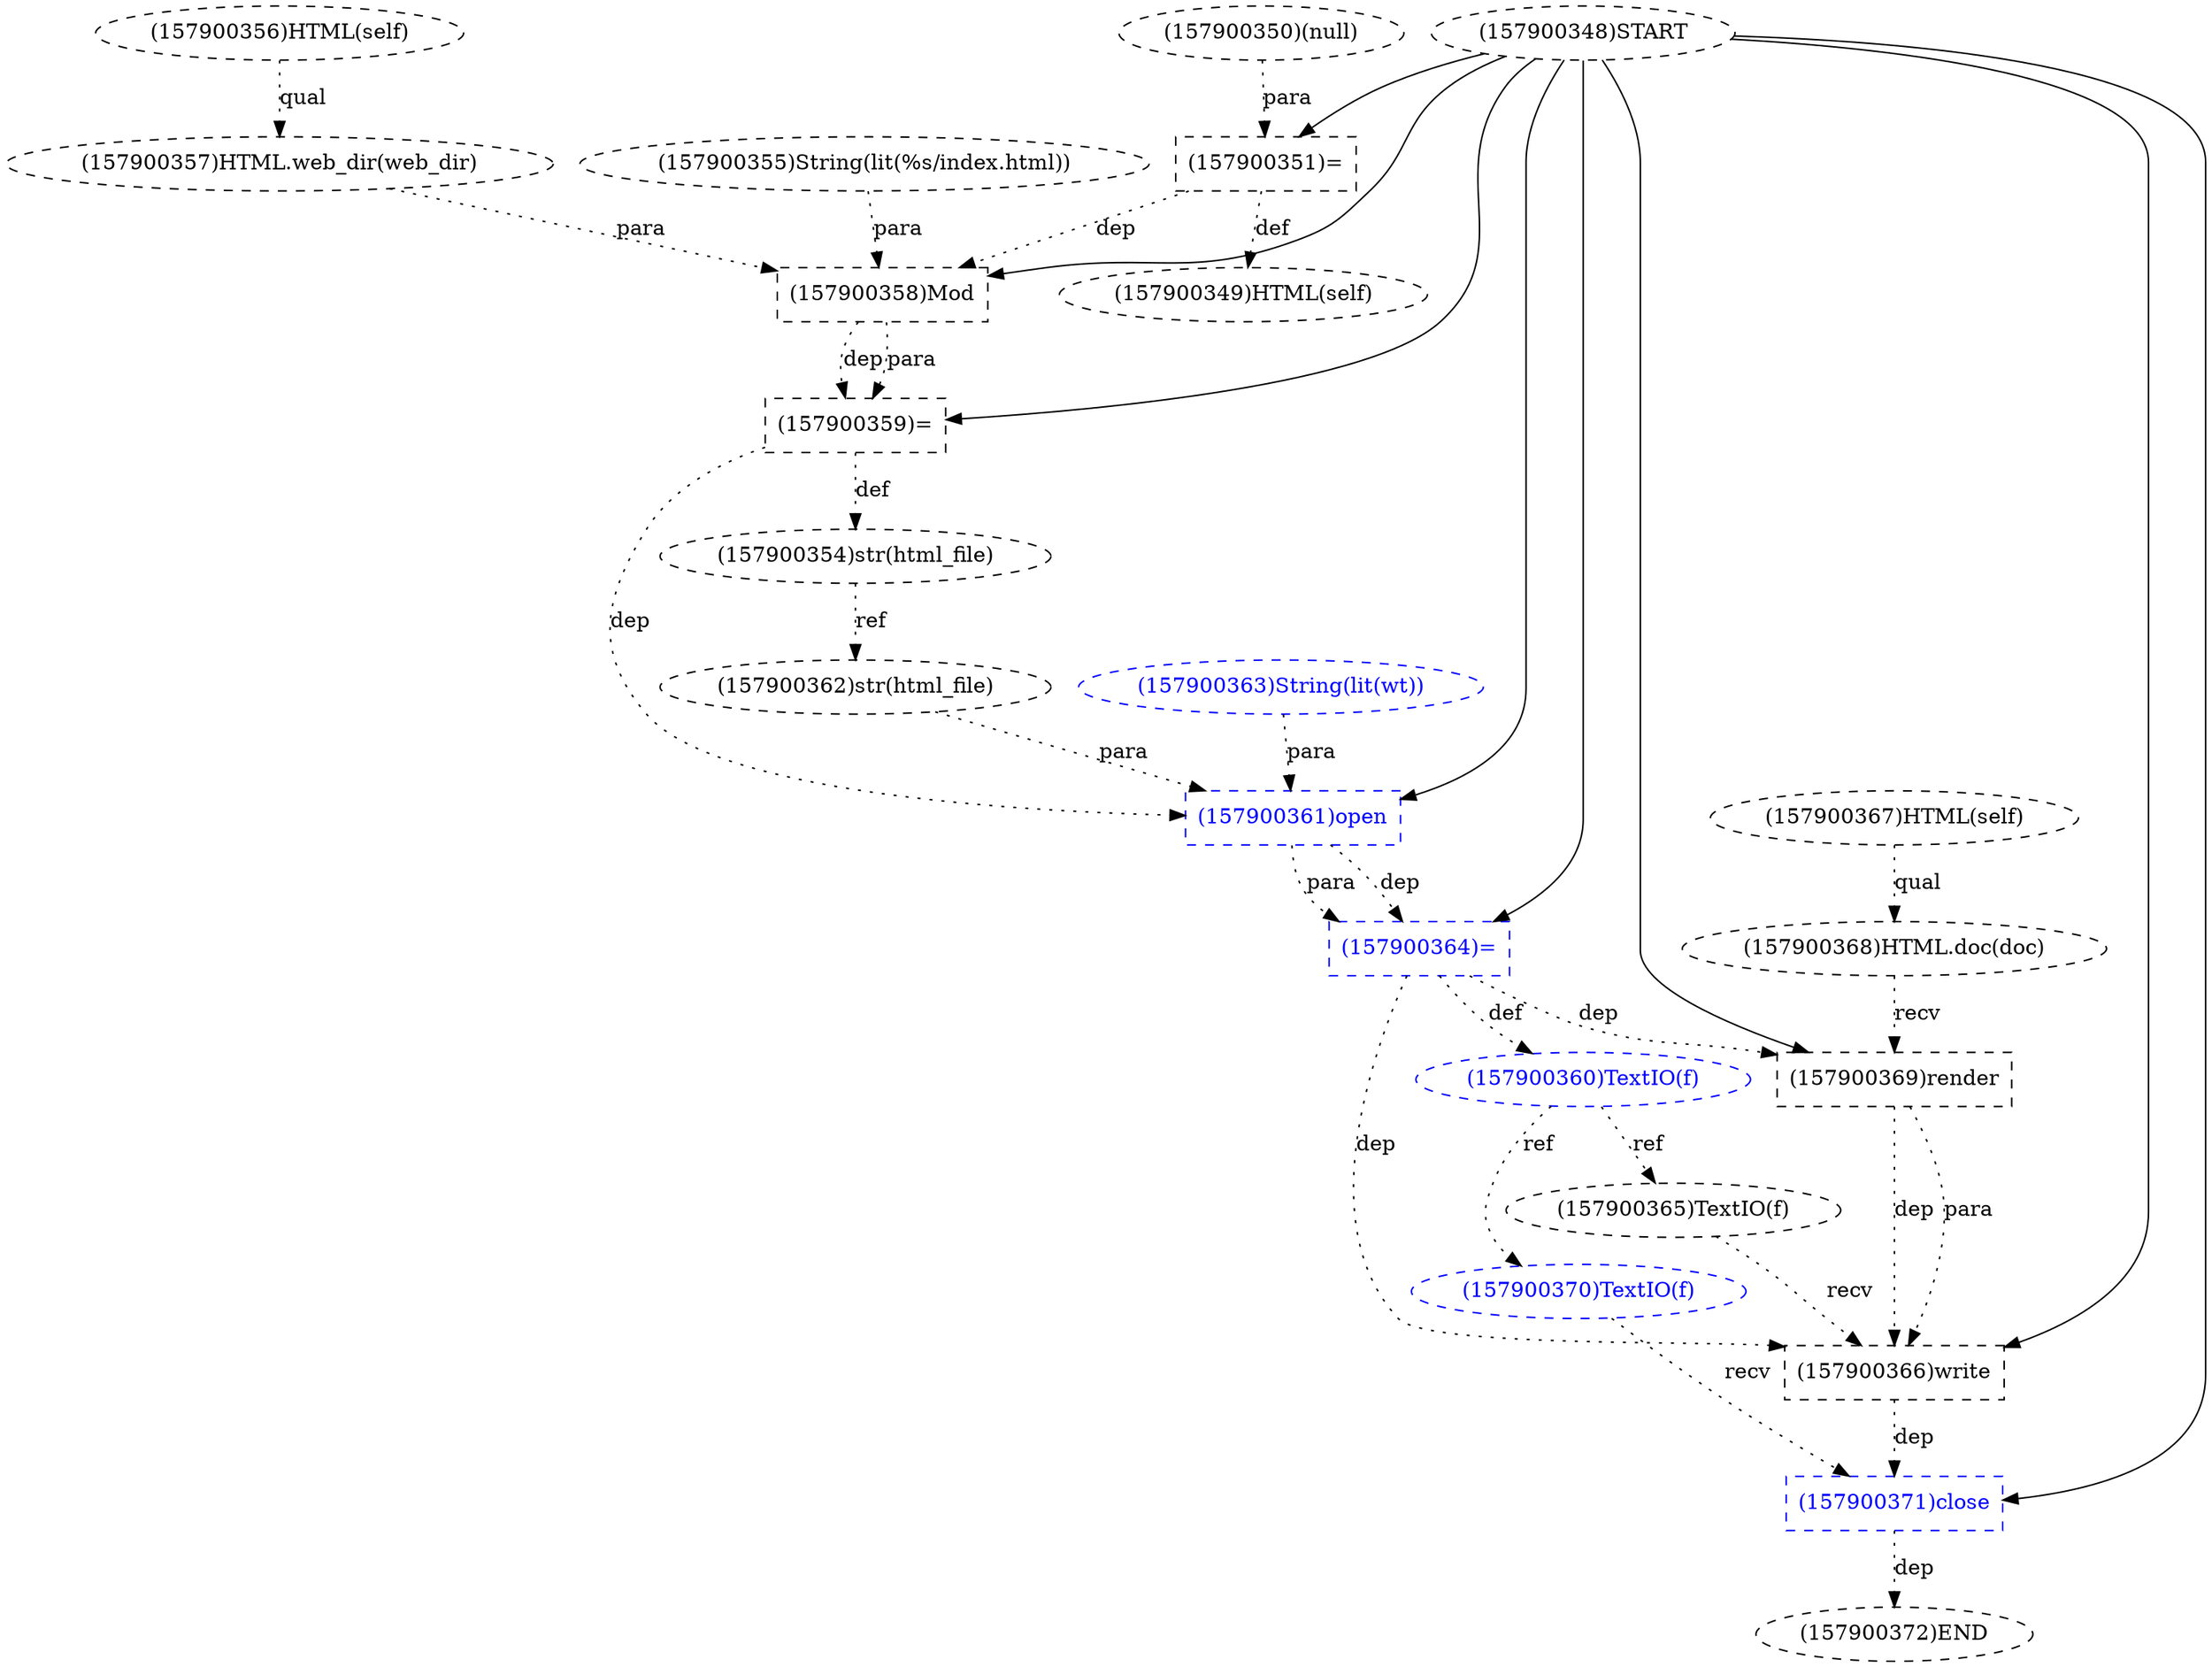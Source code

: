 digraph G {
1 [label="(157900357)HTML.web_dir(web_dir)" shape=ellipse style=dashed]
2 [label="(157900365)TextIO(f)" shape=ellipse style=dashed]
3 [label="(157900356)HTML(self)" shape=ellipse style=dashed]
4 [label="(157900364)=" shape=box style=dashed color=blue fontcolor=blue]
5 [label="(157900360)TextIO(f)" shape=ellipse style=dashed color=blue fontcolor=blue]
6 [label="(157900371)close" shape=box style=dashed color=blue fontcolor=blue]
7 [label="(157900348)START" style=dashed]
8 [label="(157900370)TextIO(f)" shape=ellipse style=dashed color=blue fontcolor=blue]
9 [label="(157900372)END" style=dashed]
10 [label="(157900350)(null)" shape=ellipse style=dashed]
11 [label="(157900369)render" shape=box style=dashed]
12 [label="(157900351)=" shape=box style=dashed]
13 [label="(157900358)Mod" shape=box style=dashed]
14 [label="(157900359)=" shape=box style=dashed]
15 [label="(157900363)String(lit(wt))" shape=ellipse style=dashed color=blue fontcolor=blue]
16 [label="(157900362)str(html_file)" shape=ellipse style=dashed]
17 [label="(157900361)open" shape=box style=dashed color=blue fontcolor=blue]
18 [label="(157900349)HTML(self)" shape=ellipse style=dashed]
19 [label="(157900354)str(html_file)" shape=ellipse style=dashed]
20 [label="(157900366)write" shape=box style=dashed]
21 [label="(157900355)String(lit(%s/index.html))" shape=ellipse style=dashed]
22 [label="(157900368)HTML.doc(doc)" shape=ellipse style=dashed]
23 [label="(157900367)HTML(self)" shape=ellipse style=dashed]
3 -> 1 [label="qual" style=dotted];
5 -> 2 [label="ref" style=dotted];
7 -> 4 [label="" style=solid];
17 -> 4 [label="dep" style=dotted];
17 -> 4 [label="para" style=dotted];
4 -> 5 [label="def" style=dotted];
7 -> 6 [label="" style=solid];
8 -> 6 [label="recv" style=dotted];
20 -> 6 [label="dep" style=dotted];
5 -> 8 [label="ref" style=dotted];
6 -> 9 [label="dep" style=dotted];
7 -> 11 [label="" style=solid];
22 -> 11 [label="recv" style=dotted];
4 -> 11 [label="dep" style=dotted];
7 -> 12 [label="" style=solid];
10 -> 12 [label="para" style=dotted];
7 -> 13 [label="" style=solid];
21 -> 13 [label="para" style=dotted];
1 -> 13 [label="para" style=dotted];
12 -> 13 [label="dep" style=dotted];
7 -> 14 [label="" style=solid];
13 -> 14 [label="dep" style=dotted];
13 -> 14 [label="para" style=dotted];
19 -> 16 [label="ref" style=dotted];
7 -> 17 [label="" style=solid];
16 -> 17 [label="para" style=dotted];
15 -> 17 [label="para" style=dotted];
14 -> 17 [label="dep" style=dotted];
12 -> 18 [label="def" style=dotted];
14 -> 19 [label="def" style=dotted];
7 -> 20 [label="" style=solid];
2 -> 20 [label="recv" style=dotted];
11 -> 20 [label="dep" style=dotted];
11 -> 20 [label="para" style=dotted];
4 -> 20 [label="dep" style=dotted];
23 -> 22 [label="qual" style=dotted];
}